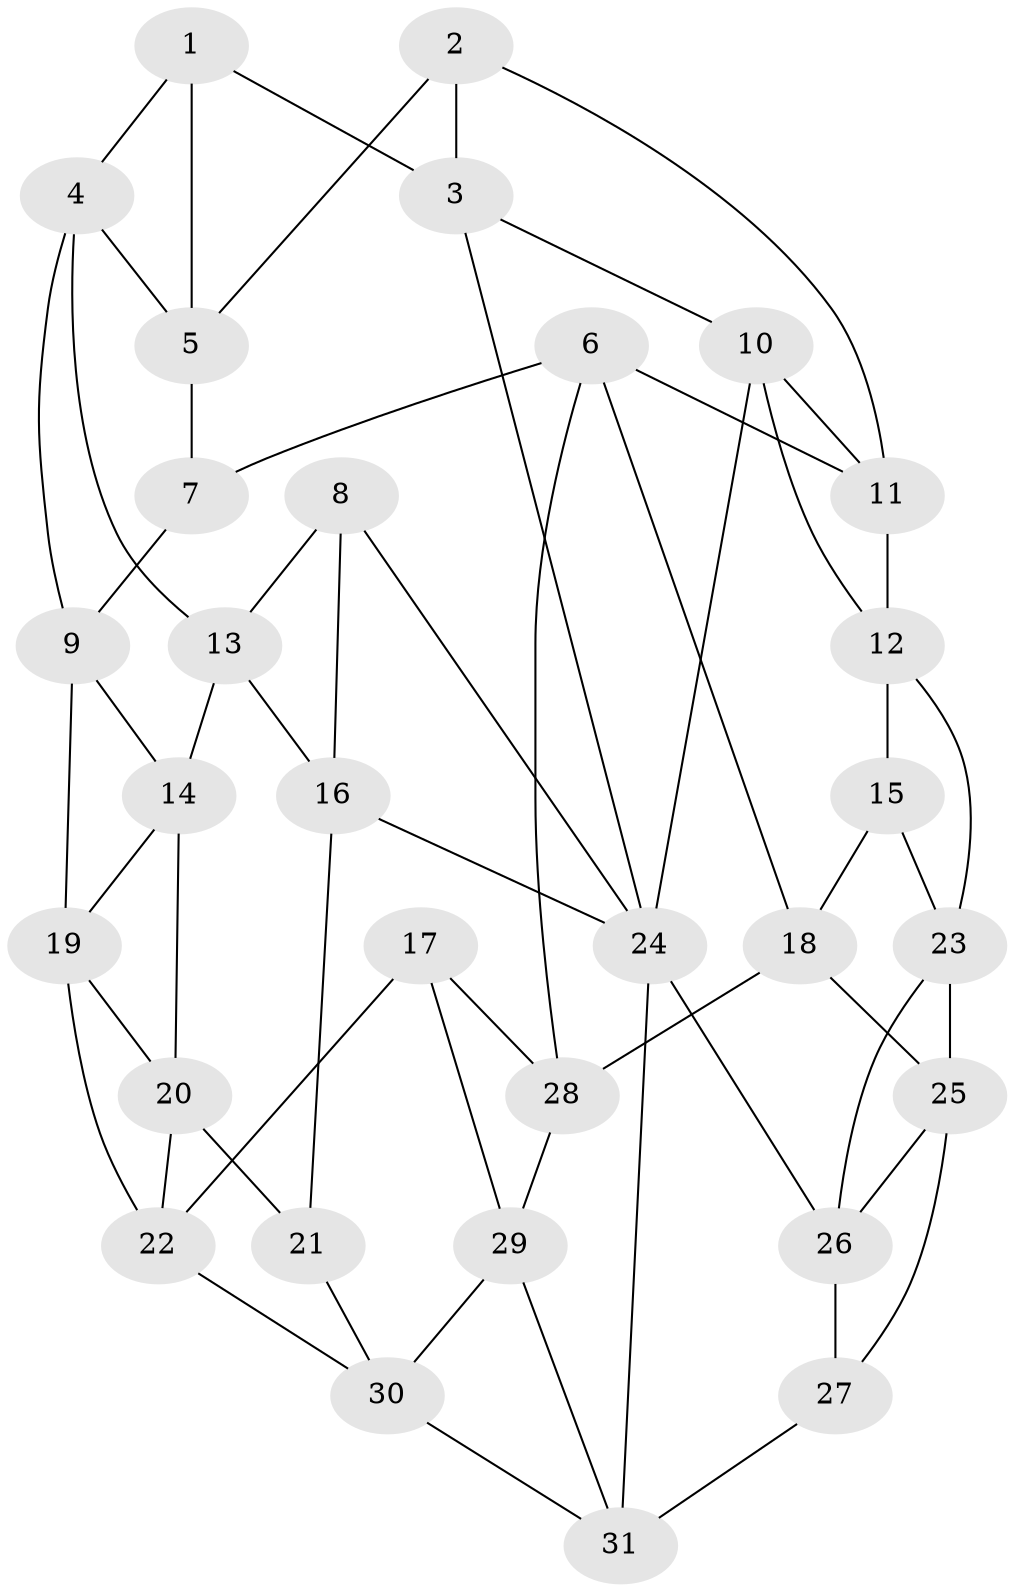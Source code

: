 // original degree distribution, {3: 0.02631578947368421, 4: 0.25, 6: 0.2236842105263158, 5: 0.5}
// Generated by graph-tools (version 1.1) at 2025/38/03/04/25 23:38:25]
// undirected, 31 vertices, 59 edges
graph export_dot {
  node [color=gray90,style=filled];
  1;
  2;
  3;
  4;
  5;
  6;
  7;
  8;
  9;
  10;
  11;
  12;
  13;
  14;
  15;
  16;
  17;
  18;
  19;
  20;
  21;
  22;
  23;
  24;
  25;
  26;
  27;
  28;
  29;
  30;
  31;
  1 -- 3 [weight=1.0];
  1 -- 4 [weight=1.0];
  1 -- 5 [weight=1.0];
  2 -- 3 [weight=1.0];
  2 -- 5 [weight=1.0];
  2 -- 11 [weight=1.0];
  3 -- 10 [weight=1.0];
  3 -- 24 [weight=1.0];
  4 -- 5 [weight=1.0];
  4 -- 9 [weight=1.0];
  4 -- 13 [weight=1.0];
  5 -- 7 [weight=1.0];
  6 -- 7 [weight=1.0];
  6 -- 11 [weight=1.0];
  6 -- 18 [weight=1.0];
  6 -- 28 [weight=1.0];
  7 -- 9 [weight=1.0];
  8 -- 13 [weight=1.0];
  8 -- 16 [weight=2.0];
  8 -- 24 [weight=1.0];
  9 -- 14 [weight=1.0];
  9 -- 19 [weight=1.0];
  10 -- 11 [weight=1.0];
  10 -- 12 [weight=1.0];
  10 -- 24 [weight=1.0];
  11 -- 12 [weight=1.0];
  12 -- 15 [weight=1.0];
  12 -- 23 [weight=1.0];
  13 -- 14 [weight=1.0];
  13 -- 16 [weight=1.0];
  14 -- 19 [weight=1.0];
  14 -- 20 [weight=1.0];
  15 -- 18 [weight=1.0];
  15 -- 23 [weight=1.0];
  16 -- 21 [weight=2.0];
  16 -- 24 [weight=1.0];
  17 -- 22 [weight=1.0];
  17 -- 28 [weight=1.0];
  17 -- 29 [weight=1.0];
  18 -- 25 [weight=1.0];
  18 -- 28 [weight=1.0];
  19 -- 20 [weight=1.0];
  19 -- 22 [weight=1.0];
  20 -- 21 [weight=1.0];
  20 -- 22 [weight=1.0];
  21 -- 30 [weight=1.0];
  22 -- 30 [weight=1.0];
  23 -- 25 [weight=1.0];
  23 -- 26 [weight=1.0];
  24 -- 26 [weight=1.0];
  24 -- 31 [weight=1.0];
  25 -- 26 [weight=1.0];
  25 -- 27 [weight=1.0];
  26 -- 27 [weight=1.0];
  27 -- 31 [weight=1.0];
  28 -- 29 [weight=1.0];
  29 -- 30 [weight=1.0];
  29 -- 31 [weight=1.0];
  30 -- 31 [weight=1.0];
}
